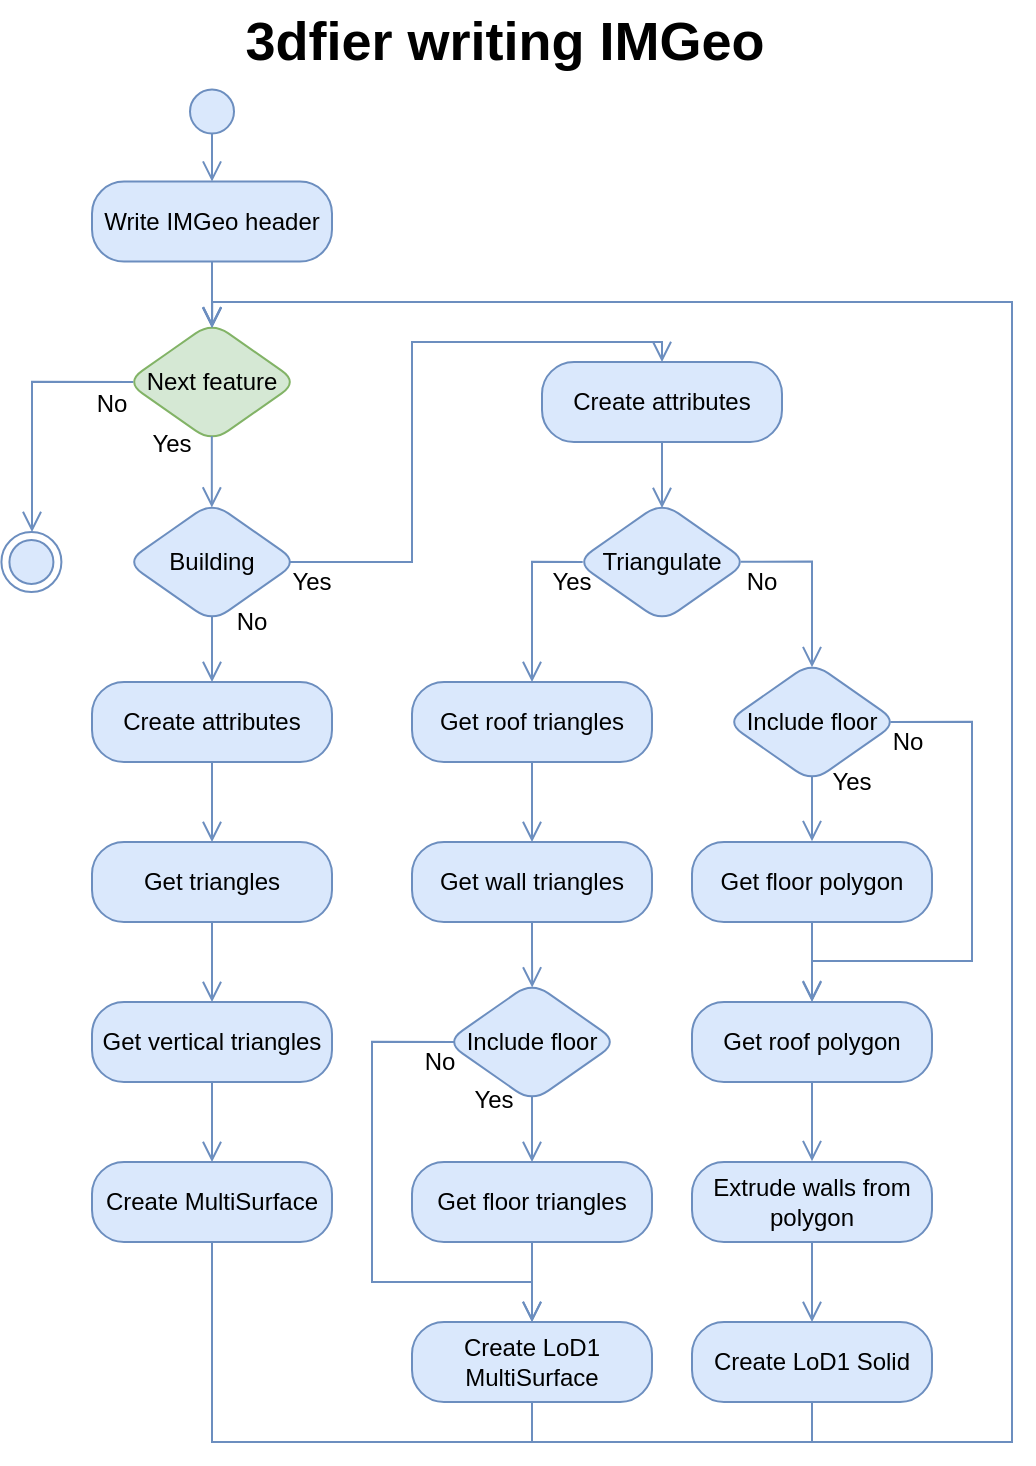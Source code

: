 <mxfile version="12.6.5" type="device"><diagram id="8uUW5VcGIEPM47w4EnDk" name="Page-1"><mxGraphModel dx="677" dy="391" grid="1" gridSize="10" guides="1" tooltips="1" connect="1" arrows="1" fold="1" page="1" pageScale="1" pageWidth="850" pageHeight="1100" math="0" shadow="0"><root><mxCell id="0"/><mxCell id="1" parent="0"/><mxCell id="z1_scfvsAaOOrogfV-J1-58" value="Next feature" style="rhombus;whiteSpace=wrap;html=1;fillColor=#d5e8d4;strokeColor=#82b366;rounded=1;shadow=0;strokeWidth=1;perimeterSpacing=0;" vertex="1" parent="1"><mxGeometry x="237" y="160" width="86" height="60" as="geometry"/></mxCell><mxCell id="z1_scfvsAaOOrogfV-J1-59" value="No" style="text;html=1;strokeColor=none;fillColor=none;align=center;verticalAlign=middle;whiteSpace=wrap;rounded=0;" vertex="1" parent="1"><mxGeometry x="209.71" y="191.05" width="40" height="20" as="geometry"/></mxCell><mxCell id="z1_scfvsAaOOrogfV-J1-60" value="Yes" style="text;html=1;strokeColor=none;fillColor=none;align=center;verticalAlign=middle;whiteSpace=wrap;rounded=0;" vertex="1" parent="1"><mxGeometry x="239.52" y="211.05" width="40" height="20" as="geometry"/></mxCell><mxCell id="z1_scfvsAaOOrogfV-J1-61" value="Create attributes" style="rounded=1;whiteSpace=wrap;html=1;arcSize=40;fillColor=#dae8fc;strokeColor=#6c8ebf;shadow=0;" vertex="1" parent="1"><mxGeometry x="220" y="340" width="120" height="40" as="geometry"/></mxCell><mxCell id="z1_scfvsAaOOrogfV-J1-62" value="" style="edgeStyle=orthogonalEdgeStyle;html=1;verticalAlign=bottom;endArrow=open;endSize=8;strokeColor=#6c8ebf;fillColor=#dae8fc;shadow=0;rounded=0;entryX=0.5;entryY=0;entryDx=0;entryDy=0;exitX=0.5;exitY=1;exitDx=0;exitDy=0;" edge="1" parent="1" source="z1_scfvsAaOOrogfV-J1-61" target="z1_scfvsAaOOrogfV-J1-86"><mxGeometry relative="1" as="geometry"><mxPoint x="274.65" y="416.8" as="targetPoint"/><mxPoint x="274.65" y="376.8" as="sourcePoint"/><Array as="points"/></mxGeometry></mxCell><mxCell id="z1_scfvsAaOOrogfV-J1-63" value="" style="edgeStyle=orthogonalEdgeStyle;html=1;verticalAlign=bottom;endArrow=open;endSize=8;strokeColor=#6c8ebf;fillColor=#dae8fc;shadow=0;rounded=0;entryX=0.5;entryY=0;entryDx=0;entryDy=0;exitX=0.5;exitY=0.954;exitDx=0;exitDy=0;exitPerimeter=0;" edge="1" parent="1" source="z1_scfvsAaOOrogfV-J1-68" target="z1_scfvsAaOOrogfV-J1-61"><mxGeometry relative="1" as="geometry"><mxPoint x="274.65" y="337.03" as="targetPoint"/><mxPoint x="284.65" y="306.03" as="sourcePoint"/><Array as="points"/></mxGeometry></mxCell><mxCell id="z1_scfvsAaOOrogfV-J1-64" value="" style="edgeStyle=orthogonalEdgeStyle;html=1;verticalAlign=bottom;endArrow=open;endSize=8;strokeColor=#6c8ebf;fillColor=#dae8fc;shadow=0;exitX=0.5;exitY=0.861;exitDx=0;exitDy=0;rounded=0;exitPerimeter=0;entryX=0.5;entryY=0;entryDx=0;entryDy=0;" edge="1" parent="1" source="z1_scfvsAaOOrogfV-J1-93" target="z1_scfvsAaOOrogfV-J1-65"><mxGeometry relative="1" as="geometry"><mxPoint x="274.857" y="92.291" as="targetPoint"/><mxPoint x="280.0" y="57.4" as="sourcePoint"/></mxGeometry></mxCell><mxCell id="z1_scfvsAaOOrogfV-J1-65" value="Write IMGeo header" style="rounded=1;whiteSpace=wrap;html=1;arcSize=40;fillColor=#dae8fc;strokeColor=#6c8ebf;shadow=0;" vertex="1" parent="1"><mxGeometry x="220" y="89.8" width="120" height="40" as="geometry"/></mxCell><mxCell id="z1_scfvsAaOOrogfV-J1-66" value="" style="edgeStyle=orthogonalEdgeStyle;html=1;verticalAlign=bottom;endArrow=open;endSize=8;strokeColor=#6c8ebf;fillColor=#dae8fc;shadow=0;rounded=0;exitX=0.5;exitY=1;exitDx=0;exitDy=0;entryX=0.5;entryY=0.049;entryDx=0;entryDy=0;entryPerimeter=0;" edge="1" parent="1" source="z1_scfvsAaOOrogfV-J1-65" target="z1_scfvsAaOOrogfV-J1-58"><mxGeometry relative="1" as="geometry"><mxPoint x="274.65" y="163.82" as="targetPoint"/><mxPoint x="274.65" y="101.3" as="sourcePoint"/><Array as="points"/></mxGeometry></mxCell><mxCell id="z1_scfvsAaOOrogfV-J1-67" value="" style="edgeStyle=orthogonalEdgeStyle;html=1;verticalAlign=bottom;endArrow=open;endSize=8;strokeColor=#6c8ebf;fillColor=#dae8fc;shadow=0;rounded=0;exitX=0.042;exitY=0.499;exitDx=0;exitDy=0;exitPerimeter=0;entryX=0.5;entryY=0;entryDx=0;entryDy=0;" edge="1" parent="1" source="z1_scfvsAaOOrogfV-J1-58" target="z1_scfvsAaOOrogfV-J1-92"><mxGeometry relative="1" as="geometry"><mxPoint x="140" y="269.8" as="targetPoint"/><mxPoint x="314.038" y="272.05" as="sourcePoint"/><Array as="points"><mxPoint x="190" y="190"/><mxPoint x="190" y="265"/></Array></mxGeometry></mxCell><mxCell id="z1_scfvsAaOOrogfV-J1-68" value="Building" style="rhombus;whiteSpace=wrap;html=1;fillColor=#dae8fc;strokeColor=#6c8ebf;rounded=1;shadow=0;strokeWidth=1;perimeterSpacing=0;" vertex="1" parent="1"><mxGeometry x="237" y="250" width="86" height="60" as="geometry"/></mxCell><mxCell id="z1_scfvsAaOOrogfV-J1-69" value="No" style="text;html=1;strokeColor=none;fillColor=none;align=center;verticalAlign=middle;whiteSpace=wrap;rounded=0;" vertex="1" parent="1"><mxGeometry x="280" y="300" width="40" height="20" as="geometry"/></mxCell><mxCell id="z1_scfvsAaOOrogfV-J1-70" value="Yes" style="text;html=1;strokeColor=none;fillColor=none;align=center;verticalAlign=middle;whiteSpace=wrap;rounded=0;" vertex="1" parent="1"><mxGeometry x="310" y="280" width="40" height="20" as="geometry"/></mxCell><mxCell id="z1_scfvsAaOOrogfV-J1-71" value="" style="edgeStyle=orthogonalEdgeStyle;html=1;verticalAlign=bottom;endArrow=open;endSize=8;strokeColor=#6c8ebf;fillColor=#dae8fc;shadow=0;rounded=0;entryX=0.5;entryY=0;entryDx=0;entryDy=0;exitX=0.5;exitY=0.952;exitDx=0;exitDy=0;exitPerimeter=0;" edge="1" parent="1" source="z1_scfvsAaOOrogfV-J1-72" target="z1_scfvsAaOOrogfV-J1-75"><mxGeometry relative="1" as="geometry"><mxPoint x="444.71" y="750.57" as="targetPoint"/><mxPoint x="444.796" y="639.35" as="sourcePoint"/><Array as="points"/></mxGeometry></mxCell><mxCell id="z1_scfvsAaOOrogfV-J1-72" value="Include floor" style="rhombus;whiteSpace=wrap;html=1;fillColor=#dae8fc;strokeColor=#6c8ebf;rounded=1;shadow=0;strokeWidth=1;perimeterSpacing=0;" vertex="1" parent="1"><mxGeometry x="397" y="490" width="86" height="60" as="geometry"/></mxCell><mxCell id="z1_scfvsAaOOrogfV-J1-73" value="No" style="text;html=1;strokeColor=none;fillColor=none;align=center;verticalAlign=middle;whiteSpace=wrap;rounded=0;" vertex="1" parent="1"><mxGeometry x="374" y="519.57" width="40" height="20" as="geometry"/></mxCell><mxCell id="z1_scfvsAaOOrogfV-J1-74" value="Yes" style="text;html=1;strokeColor=none;fillColor=none;align=center;verticalAlign=middle;whiteSpace=wrap;rounded=0;" vertex="1" parent="1"><mxGeometry x="400.71" y="538.57" width="40" height="20" as="geometry"/></mxCell><mxCell id="z1_scfvsAaOOrogfV-J1-75" value="Get floor triangles" style="rounded=1;whiteSpace=wrap;html=1;arcSize=40;fillColor=#dae8fc;strokeColor=#6c8ebf;shadow=0;" vertex="1" parent="1"><mxGeometry x="380" y="580" width="120" height="40" as="geometry"/></mxCell><mxCell id="z1_scfvsAaOOrogfV-J1-76" value="" style="edgeStyle=orthogonalEdgeStyle;html=1;verticalAlign=bottom;endArrow=open;endSize=8;strokeColor=#6c8ebf;fillColor=#dae8fc;shadow=0;rounded=0;exitX=0.5;exitY=1;exitDx=0;exitDy=0;entryX=0.5;entryY=0;entryDx=0;entryDy=0;" edge="1" parent="1" source="z1_scfvsAaOOrogfV-J1-75" target="z1_scfvsAaOOrogfV-J1-82"><mxGeometry relative="1" as="geometry"><mxPoint x="354.71" y="-70.43" as="targetPoint"/><mxPoint x="444.71" y="389.57" as="sourcePoint"/><Array as="points"><mxPoint x="440" y="650"/><mxPoint x="440" y="650"/></Array></mxGeometry></mxCell><mxCell id="z1_scfvsAaOOrogfV-J1-77" value="" style="edgeStyle=orthogonalEdgeStyle;html=1;verticalAlign=bottom;endArrow=open;endSize=8;strokeColor=#6c8ebf;fillColor=#dae8fc;shadow=0;rounded=0;exitX=0.95;exitY=0.5;exitDx=0;exitDy=0;exitPerimeter=0;entryX=0.5;entryY=0;entryDx=0;entryDy=0;" edge="1" parent="1" source="z1_scfvsAaOOrogfV-J1-68" target="z1_scfvsAaOOrogfV-J1-85"><mxGeometry relative="1" as="geometry"><mxPoint x="434.71" y="249.8" as="targetPoint"/><mxPoint x="334.65" y="380.05" as="sourcePoint"/><Array as="points"><mxPoint x="380" y="280"/><mxPoint x="380" y="170"/><mxPoint x="505" y="170"/></Array></mxGeometry></mxCell><mxCell id="z1_scfvsAaOOrogfV-J1-78" value="Get roof triangles" style="rounded=1;whiteSpace=wrap;html=1;arcSize=40;fillColor=#dae8fc;strokeColor=#6c8ebf;shadow=0;" vertex="1" parent="1"><mxGeometry x="380" y="340" width="120" height="40" as="geometry"/></mxCell><mxCell id="z1_scfvsAaOOrogfV-J1-79" value="" style="edgeStyle=orthogonalEdgeStyle;html=1;verticalAlign=bottom;endArrow=open;endSize=8;strokeColor=#6c8ebf;fillColor=#dae8fc;shadow=0;rounded=0;entryX=0.5;entryY=0;entryDx=0;entryDy=0;exitX=0.5;exitY=1;exitDx=0;exitDy=0;" edge="1" parent="1" source="z1_scfvsAaOOrogfV-J1-78" target="z1_scfvsAaOOrogfV-J1-80"><mxGeometry relative="1" as="geometry"><mxPoint x="444.71" y="419.57" as="targetPoint"/><mxPoint x="444.71" y="379.57" as="sourcePoint"/><Array as="points"/></mxGeometry></mxCell><mxCell id="z1_scfvsAaOOrogfV-J1-80" value="Get wall triangles" style="rounded=1;whiteSpace=wrap;html=1;arcSize=40;fillColor=#dae8fc;strokeColor=#6c8ebf;shadow=0;" vertex="1" parent="1"><mxGeometry x="380" y="420" width="120" height="40" as="geometry"/></mxCell><mxCell id="z1_scfvsAaOOrogfV-J1-81" value="" style="edgeStyle=orthogonalEdgeStyle;html=1;verticalAlign=bottom;endArrow=open;endSize=8;strokeColor=#6c8ebf;fillColor=#dae8fc;shadow=0;rounded=0;entryX=0.501;entryY=0.045;entryDx=0;entryDy=0;exitX=0.5;exitY=1;exitDx=0;exitDy=0;entryPerimeter=0;" edge="1" parent="1" source="z1_scfvsAaOOrogfV-J1-80" target="z1_scfvsAaOOrogfV-J1-72"><mxGeometry relative="1" as="geometry"><mxPoint x="440" y="502.57" as="targetPoint"/><mxPoint x="444.71" y="459.57" as="sourcePoint"/><Array as="points"/></mxGeometry></mxCell><mxCell id="z1_scfvsAaOOrogfV-J1-82" value="Create LoD1 MultiSurface" style="rounded=1;whiteSpace=wrap;html=1;arcSize=40;fillColor=#dae8fc;strokeColor=#6c8ebf;shadow=0;" vertex="1" parent="1"><mxGeometry x="380" y="660" width="120" height="40" as="geometry"/></mxCell><mxCell id="z1_scfvsAaOOrogfV-J1-83" value="" style="edgeStyle=orthogonalEdgeStyle;html=1;verticalAlign=bottom;endArrow=open;endSize=8;strokeColor=#6c8ebf;fillColor=#dae8fc;shadow=0;rounded=0;exitX=0.5;exitY=1;exitDx=0;exitDy=0;entryX=0.5;entryY=0.046;entryDx=0;entryDy=0;entryPerimeter=0;" edge="1" parent="1" source="z1_scfvsAaOOrogfV-J1-82" target="z1_scfvsAaOOrogfV-J1-58"><mxGeometry relative="1" as="geometry"><mxPoint x="320" y="159.8" as="targetPoint"/><mxPoint x="434.71" y="866.55" as="sourcePoint"/><Array as="points"><mxPoint x="440" y="720"/><mxPoint x="680" y="720"/><mxPoint x="680" y="150"/><mxPoint x="280" y="150"/></Array></mxGeometry></mxCell><mxCell id="z1_scfvsAaOOrogfV-J1-84" value="" style="edgeStyle=orthogonalEdgeStyle;html=1;verticalAlign=bottom;endArrow=open;endSize=8;strokeColor=#6c8ebf;fillColor=#dae8fc;shadow=0;rounded=0;entryX=0.499;entryY=0.046;entryDx=0;entryDy=0;exitX=0.499;exitY=0.951;exitDx=0;exitDy=0;exitPerimeter=0;entryPerimeter=0;" edge="1" parent="1" source="z1_scfvsAaOOrogfV-J1-58" target="z1_scfvsAaOOrogfV-J1-68"><mxGeometry relative="1" as="geometry"><mxPoint x="-60.41" y="461.3" as="targetPoint"/><mxPoint x="284.65" y="221.05" as="sourcePoint"/></mxGeometry></mxCell><mxCell id="z1_scfvsAaOOrogfV-J1-85" value="Create attributes" style="rounded=1;whiteSpace=wrap;html=1;arcSize=40;fillColor=#dae8fc;strokeColor=#6c8ebf;shadow=0;" vertex="1" parent="1"><mxGeometry x="445" y="180" width="120" height="40" as="geometry"/></mxCell><mxCell id="z1_scfvsAaOOrogfV-J1-86" value="Get triangles" style="rounded=1;whiteSpace=wrap;html=1;arcSize=40;fillColor=#dae8fc;strokeColor=#6c8ebf;shadow=0;" vertex="1" parent="1"><mxGeometry x="220" y="420" width="120" height="40" as="geometry"/></mxCell><mxCell id="z1_scfvsAaOOrogfV-J1-87" value="" style="edgeStyle=orthogonalEdgeStyle;html=1;verticalAlign=bottom;endArrow=open;endSize=8;strokeColor=#6c8ebf;fillColor=#dae8fc;shadow=0;rounded=0;entryX=0.5;entryY=0;entryDx=0;entryDy=0;exitX=0.5;exitY=1;exitDx=0;exitDy=0;" edge="1" parent="1" source="z1_scfvsAaOOrogfV-J1-86" target="z1_scfvsAaOOrogfV-J1-88"><mxGeometry relative="1" as="geometry"><mxPoint x="274.65" y="496.8" as="targetPoint"/><mxPoint x="274.65" y="456.8" as="sourcePoint"/><Array as="points"/></mxGeometry></mxCell><mxCell id="z1_scfvsAaOOrogfV-J1-88" value="Get vertical triangles" style="rounded=1;whiteSpace=wrap;html=1;arcSize=40;fillColor=#dae8fc;strokeColor=#6c8ebf;shadow=0;" vertex="1" parent="1"><mxGeometry x="220" y="500" width="120" height="40" as="geometry"/></mxCell><mxCell id="z1_scfvsAaOOrogfV-J1-89" value="" style="edgeStyle=orthogonalEdgeStyle;html=1;verticalAlign=bottom;endArrow=open;endSize=8;strokeColor=#6c8ebf;fillColor=#dae8fc;shadow=0;rounded=0;entryX=0.5;entryY=0;entryDx=0;entryDy=0;exitX=0.5;exitY=1;exitDx=0;exitDy=0;" edge="1" parent="1" source="z1_scfvsAaOOrogfV-J1-88" target="z1_scfvsAaOOrogfV-J1-90"><mxGeometry relative="1" as="geometry"><mxPoint x="274.65" y="576.55" as="targetPoint"/><mxPoint x="274.65" y="536.55" as="sourcePoint"/><Array as="points"/></mxGeometry></mxCell><mxCell id="z1_scfvsAaOOrogfV-J1-90" value="Create MultiSurface" style="rounded=1;whiteSpace=wrap;html=1;arcSize=40;fillColor=#dae8fc;strokeColor=#6c8ebf;shadow=0;" vertex="1" parent="1"><mxGeometry x="220" y="580" width="120" height="40" as="geometry"/></mxCell><mxCell id="z1_scfvsAaOOrogfV-J1-91" value="" style="edgeStyle=orthogonalEdgeStyle;html=1;verticalAlign=bottom;endArrow=open;endSize=8;strokeColor=#6c8ebf;fillColor=#dae8fc;shadow=0;rounded=0;exitX=0.5;exitY=1;exitDx=0;exitDy=0;entryX=0.501;entryY=0.044;entryDx=0;entryDy=0;entryPerimeter=0;" edge="1" parent="1" source="z1_scfvsAaOOrogfV-J1-90" target="z1_scfvsAaOOrogfV-J1-58"><mxGeometry relative="1" as="geometry"><mxPoint x="594.71" y="199.8" as="targetPoint"/><mxPoint x="274.65" y="616.8" as="sourcePoint"/><Array as="points"><mxPoint x="280" y="720"/><mxPoint x="680" y="720"/><mxPoint x="680" y="150"/><mxPoint x="280" y="150"/></Array></mxGeometry></mxCell><mxCell id="z1_scfvsAaOOrogfV-J1-92" value="" style="ellipse;html=1;shape=endState;fillColor=#dae8fc;strokeColor=#6c8ebf;rounded=1;shadow=0;" vertex="1" parent="1"><mxGeometry x="174.71" y="265.0" width="30" height="30" as="geometry"/></mxCell><mxCell id="z1_scfvsAaOOrogfV-J1-93" value="" style="ellipse;html=1;shape=startState;fillColor=#dae8fc;strokeColor=#6c8ebf;shadow=0;" vertex="1" parent="1"><mxGeometry x="265" y="39.8" width="30" height="30" as="geometry"/></mxCell><mxCell id="z1_scfvsAaOOrogfV-J1-94" value="" style="edgeStyle=orthogonalEdgeStyle;html=1;verticalAlign=bottom;endArrow=open;endSize=8;strokeColor=#6c8ebf;fillColor=#dae8fc;shadow=0;rounded=0;exitX=0.049;exitY=0.499;exitDx=0;exitDy=0;exitPerimeter=0;entryX=0.5;entryY=0;entryDx=0;entryDy=0;" edge="1" parent="1" source="z1_scfvsAaOOrogfV-J1-72" target="z1_scfvsAaOOrogfV-J1-82"><mxGeometry relative="1" as="geometry"><mxPoint x="420" y="661.8" as="targetPoint"/><mxPoint x="480" y="409.8" as="sourcePoint"/><Array as="points"><mxPoint x="360" y="520"/><mxPoint x="360" y="640"/><mxPoint x="440" y="640"/></Array></mxGeometry></mxCell><mxCell id="z1_scfvsAaOOrogfV-J1-95" value="" style="edgeStyle=orthogonalEdgeStyle;html=1;verticalAlign=bottom;endArrow=open;endSize=8;strokeColor=#6c8ebf;fillColor=#dae8fc;shadow=0;rounded=0;exitX=0.5;exitY=1;exitDx=0;exitDy=0;entryX=0.5;entryY=0.05;entryDx=0;entryDy=0;entryPerimeter=0;" edge="1" parent="1" source="z1_scfvsAaOOrogfV-J1-85" target="z1_scfvsAaOOrogfV-J1-96"><mxGeometry relative="1" as="geometry"><mxPoint x="506" y="259.57" as="targetPoint"/><mxPoint x="505" y="220" as="sourcePoint"/><Array as="points"/></mxGeometry></mxCell><mxCell id="z1_scfvsAaOOrogfV-J1-96" value="Triangulate" style="rhombus;whiteSpace=wrap;html=1;fillColor=#dae8fc;strokeColor=#6c8ebf;rounded=1;shadow=0;strokeWidth=1;perimeterSpacing=0;" vertex="1" parent="1"><mxGeometry x="462" y="250" width="86" height="60" as="geometry"/></mxCell><mxCell id="z1_scfvsAaOOrogfV-J1-97" value="No" style="text;html=1;strokeColor=none;fillColor=none;align=center;verticalAlign=middle;whiteSpace=wrap;rounded=0;" vertex="1" parent="1"><mxGeometry x="535" y="280" width="40" height="20" as="geometry"/></mxCell><mxCell id="z1_scfvsAaOOrogfV-J1-98" value="Yes" style="text;html=1;strokeColor=none;fillColor=none;align=center;verticalAlign=middle;whiteSpace=wrap;rounded=0;" vertex="1" parent="1"><mxGeometry x="440" y="280" width="40" height="20" as="geometry"/></mxCell><mxCell id="z1_scfvsAaOOrogfV-J1-99" value="" style="edgeStyle=orthogonalEdgeStyle;html=1;verticalAlign=bottom;endArrow=open;endSize=8;strokeColor=#6c8ebf;fillColor=#dae8fc;shadow=0;rounded=0;exitX=0.039;exitY=0.499;exitDx=0;exitDy=0;entryX=0.5;entryY=0;entryDx=0;entryDy=0;exitPerimeter=0;" edge="1" parent="1" source="z1_scfvsAaOOrogfV-J1-96" target="z1_scfvsAaOOrogfV-J1-78"><mxGeometry relative="1" as="geometry"><mxPoint x="439.94" y="342.46" as="targetPoint"/><mxPoint x="439.94" y="309.46" as="sourcePoint"/><Array as="points"><mxPoint x="440" y="279.57"/></Array></mxGeometry></mxCell><mxCell id="z1_scfvsAaOOrogfV-J1-100" value="" style="edgeStyle=orthogonalEdgeStyle;html=1;verticalAlign=bottom;endArrow=open;endSize=8;strokeColor=#6c8ebf;fillColor=#dae8fc;shadow=0;rounded=0;entryX=0.5;entryY=0.043;entryDx=0;entryDy=0;exitX=0.958;exitY=0.497;exitDx=0;exitDy=0;exitPerimeter=0;entryPerimeter=0;" edge="1" parent="1" source="z1_scfvsAaOOrogfV-J1-96" target="z1_scfvsAaOOrogfV-J1-102"><mxGeometry relative="1" as="geometry"><mxPoint x="580" y="339.57" as="targetPoint"/><mxPoint x="584.71" y="379.57" as="sourcePoint"/><Array as="points"><mxPoint x="580" y="279.57"/></Array></mxGeometry></mxCell><mxCell id="z1_scfvsAaOOrogfV-J1-101" value="" style="edgeStyle=orthogonalEdgeStyle;html=1;verticalAlign=bottom;endArrow=open;endSize=8;strokeColor=#6c8ebf;fillColor=#dae8fc;shadow=0;rounded=0;entryX=0.5;entryY=0;entryDx=0;entryDy=0;exitX=0.5;exitY=0.952;exitDx=0;exitDy=0;exitPerimeter=0;" edge="1" parent="1" source="z1_scfvsAaOOrogfV-J1-102"><mxGeometry relative="1" as="geometry"><mxPoint x="580" y="419.57" as="targetPoint"/><mxPoint x="584.796" y="479.35" as="sourcePoint"/><Array as="points"/></mxGeometry></mxCell><mxCell id="z1_scfvsAaOOrogfV-J1-102" value="Include floor" style="rhombus;whiteSpace=wrap;html=1;fillColor=#dae8fc;strokeColor=#6c8ebf;rounded=1;shadow=0;strokeWidth=1;perimeterSpacing=0;" vertex="1" parent="1"><mxGeometry x="537" y="330" width="86" height="60" as="geometry"/></mxCell><mxCell id="z1_scfvsAaOOrogfV-J1-103" value="No" style="text;html=1;strokeColor=none;fillColor=none;align=center;verticalAlign=middle;whiteSpace=wrap;rounded=0;" vertex="1" parent="1"><mxGeometry x="608" y="360" width="40" height="20" as="geometry"/></mxCell><mxCell id="z1_scfvsAaOOrogfV-J1-104" value="Yes" style="text;html=1;strokeColor=none;fillColor=none;align=center;verticalAlign=middle;whiteSpace=wrap;rounded=0;" vertex="1" parent="1"><mxGeometry x="580" y="380" width="40" height="20" as="geometry"/></mxCell><mxCell id="z1_scfvsAaOOrogfV-J1-105" value="Get floor polygon" style="rounded=1;whiteSpace=wrap;html=1;arcSize=40;fillColor=#dae8fc;strokeColor=#6c8ebf;shadow=0;" vertex="1" parent="1"><mxGeometry x="520" y="420" width="120" height="40" as="geometry"/></mxCell><mxCell id="z1_scfvsAaOOrogfV-J1-106" value="" style="edgeStyle=orthogonalEdgeStyle;html=1;verticalAlign=bottom;endArrow=open;endSize=8;strokeColor=#6c8ebf;fillColor=#dae8fc;shadow=0;rounded=0;exitX=0.5;exitY=1;exitDx=0;exitDy=0;entryX=0.5;entryY=0;entryDx=0;entryDy=0;" edge="1" parent="1" source="z1_scfvsAaOOrogfV-J1-105"><mxGeometry relative="1" as="geometry"><mxPoint x="580" y="499.57" as="targetPoint"/><mxPoint x="584.71" y="229.57" as="sourcePoint"/><Array as="points"><mxPoint x="580" y="489.57"/><mxPoint x="580" y="489.57"/></Array></mxGeometry></mxCell><mxCell id="z1_scfvsAaOOrogfV-J1-107" value="Get roof polygon" style="rounded=1;whiteSpace=wrap;html=1;arcSize=40;fillColor=#dae8fc;strokeColor=#6c8ebf;shadow=0;" vertex="1" parent="1"><mxGeometry x="520" y="500" width="120" height="40" as="geometry"/></mxCell><mxCell id="z1_scfvsAaOOrogfV-J1-108" value="" style="edgeStyle=orthogonalEdgeStyle;html=1;verticalAlign=bottom;endArrow=open;endSize=8;strokeColor=#6c8ebf;fillColor=#dae8fc;shadow=0;rounded=0;exitX=0.5;exitY=1;exitDx=0;exitDy=0;entryX=0.5;entryY=0;entryDx=0;entryDy=0;" edge="1" parent="1" source="z1_scfvsAaOOrogfV-J1-107"><mxGeometry relative="1" as="geometry"><mxPoint x="580" y="579.57" as="targetPoint"/><mxPoint x="584.71" y="309.57" as="sourcePoint"/><Array as="points"><mxPoint x="580" y="569.57"/><mxPoint x="580" y="569.57"/></Array></mxGeometry></mxCell><mxCell id="z1_scfvsAaOOrogfV-J1-109" value="Extrude walls from polygon" style="rounded=1;whiteSpace=wrap;html=1;arcSize=40;fillColor=#dae8fc;strokeColor=#6c8ebf;shadow=0;" vertex="1" parent="1"><mxGeometry x="520" y="580" width="120" height="40" as="geometry"/></mxCell><mxCell id="z1_scfvsAaOOrogfV-J1-110" value="" style="edgeStyle=orthogonalEdgeStyle;html=1;verticalAlign=bottom;endArrow=open;endSize=8;strokeColor=#6c8ebf;fillColor=#dae8fc;shadow=0;rounded=0;exitX=0.5;exitY=1;exitDx=0;exitDy=0;entryX=0.5;entryY=0;entryDx=0;entryDy=0;" edge="1" parent="1" source="z1_scfvsAaOOrogfV-J1-109" target="z1_scfvsAaOOrogfV-J1-113"><mxGeometry relative="1" as="geometry"><mxPoint x="580" y="659.57" as="targetPoint"/><mxPoint x="584.71" y="389.57" as="sourcePoint"/><Array as="points"><mxPoint x="580" y="660"/></Array></mxGeometry></mxCell><mxCell id="z1_scfvsAaOOrogfV-J1-111" value="" style="edgeStyle=orthogonalEdgeStyle;html=1;verticalAlign=bottom;endArrow=open;endSize=8;strokeColor=#6c8ebf;fillColor=#dae8fc;shadow=0;rounded=0;entryX=0.5;entryY=0;entryDx=0;entryDy=0;exitX=0.956;exitY=0.499;exitDx=0;exitDy=0;exitPerimeter=0;" edge="1" parent="1" source="z1_scfvsAaOOrogfV-J1-102" target="z1_scfvsAaOOrogfV-J1-107"><mxGeometry relative="1" as="geometry"><mxPoint x="590" y="429.57" as="targetPoint"/><mxPoint x="590" y="396.69" as="sourcePoint"/><Array as="points"><mxPoint x="660" y="359.57"/><mxPoint x="660" y="479.57"/><mxPoint x="580" y="479.57"/></Array></mxGeometry></mxCell><mxCell id="z1_scfvsAaOOrogfV-J1-112" value="3dfier writing IMGeo" style="text;strokeColor=none;fillColor=none;html=1;fontSize=27;fontStyle=1;verticalAlign=middle;align=center;rounded=0;shadow=0;" vertex="1" parent="1"><mxGeometry x="266.4" y="-0.2" width="319" height="40" as="geometry"/></mxCell><mxCell id="z1_scfvsAaOOrogfV-J1-113" value="Create LoD1 Solid" style="rounded=1;whiteSpace=wrap;html=1;arcSize=40;fillColor=#dae8fc;strokeColor=#6c8ebf;shadow=0;" vertex="1" parent="1"><mxGeometry x="520" y="660" width="120" height="40" as="geometry"/></mxCell><mxCell id="z1_scfvsAaOOrogfV-J1-114" value="" style="edgeStyle=orthogonalEdgeStyle;html=1;verticalAlign=bottom;endArrow=open;endSize=8;strokeColor=#6c8ebf;fillColor=#dae8fc;shadow=0;rounded=0;exitX=0.5;exitY=1;exitDx=0;exitDy=0;entryX=0.5;entryY=0.048;entryDx=0;entryDy=0;entryPerimeter=0;" edge="1" parent="1" source="z1_scfvsAaOOrogfV-J1-113" target="z1_scfvsAaOOrogfV-J1-58"><mxGeometry relative="1" as="geometry"><mxPoint x="290" y="173.81" as="targetPoint"/><mxPoint x="450" y="879.47" as="sourcePoint"/><Array as="points"><mxPoint x="580" y="720"/><mxPoint x="680" y="720"/><mxPoint x="680" y="150"/><mxPoint x="280" y="150"/></Array></mxGeometry></mxCell></root></mxGraphModel></diagram></mxfile>